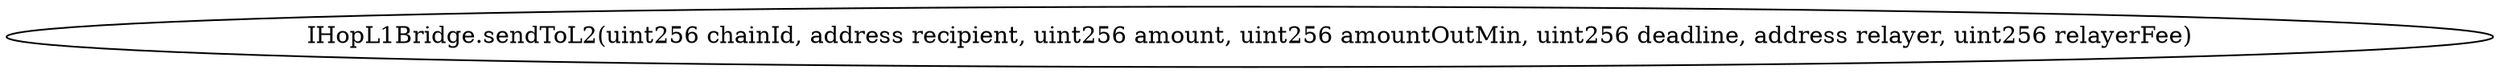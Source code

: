 digraph "" {
	graph [bb="0,0,1237.5,36"];
	node [label="\N"];
	"IHopL1Bridge.sendToL2(uint256 chainId, address recipient, uint256 amount, uint256 amountOutMin, uint256 deadline, address relayer, \
uint256 relayerFee)"	 [height=0.5,
		pos="618.73,18",
		width=17.187];
}
